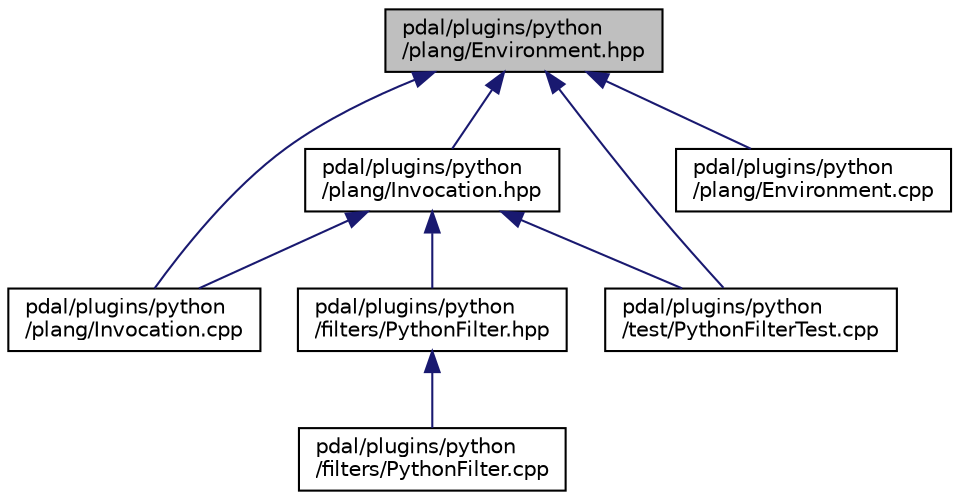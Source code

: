 digraph "pdal/plugins/python/plang/Environment.hpp"
{
  edge [fontname="Helvetica",fontsize="10",labelfontname="Helvetica",labelfontsize="10"];
  node [fontname="Helvetica",fontsize="10",shape=record];
  Node1 [label="pdal/plugins/python\l/plang/Environment.hpp",height=0.2,width=0.4,color="black", fillcolor="grey75", style="filled", fontcolor="black"];
  Node1 -> Node2 [dir="back",color="midnightblue",fontsize="10",style="solid",fontname="Helvetica"];
  Node2 [label="pdal/plugins/python\l/plang/Invocation.hpp",height=0.2,width=0.4,color="black", fillcolor="white", style="filled",URL="$Invocation_8hpp.html"];
  Node2 -> Node3 [dir="back",color="midnightblue",fontsize="10",style="solid",fontname="Helvetica"];
  Node3 [label="pdal/plugins/python\l/filters/PythonFilter.hpp",height=0.2,width=0.4,color="black", fillcolor="white", style="filled",URL="$PythonFilter_8hpp.html"];
  Node3 -> Node4 [dir="back",color="midnightblue",fontsize="10",style="solid",fontname="Helvetica"];
  Node4 [label="pdal/plugins/python\l/filters/PythonFilter.cpp",height=0.2,width=0.4,color="black", fillcolor="white", style="filled",URL="$PythonFilter_8cpp.html"];
  Node2 -> Node5 [dir="back",color="midnightblue",fontsize="10",style="solid",fontname="Helvetica"];
  Node5 [label="pdal/plugins/python\l/plang/Invocation.cpp",height=0.2,width=0.4,color="black", fillcolor="white", style="filled",URL="$Invocation_8cpp.html"];
  Node2 -> Node6 [dir="back",color="midnightblue",fontsize="10",style="solid",fontname="Helvetica"];
  Node6 [label="pdal/plugins/python\l/test/PythonFilterTest.cpp",height=0.2,width=0.4,color="black", fillcolor="white", style="filled",URL="$PythonFilterTest_8cpp.html"];
  Node1 -> Node7 [dir="back",color="midnightblue",fontsize="10",style="solid",fontname="Helvetica"];
  Node7 [label="pdal/plugins/python\l/plang/Environment.cpp",height=0.2,width=0.4,color="black", fillcolor="white", style="filled",URL="$python_2plang_2Environment_8cpp.html"];
  Node1 -> Node5 [dir="back",color="midnightblue",fontsize="10",style="solid",fontname="Helvetica"];
  Node1 -> Node6 [dir="back",color="midnightblue",fontsize="10",style="solid",fontname="Helvetica"];
}
